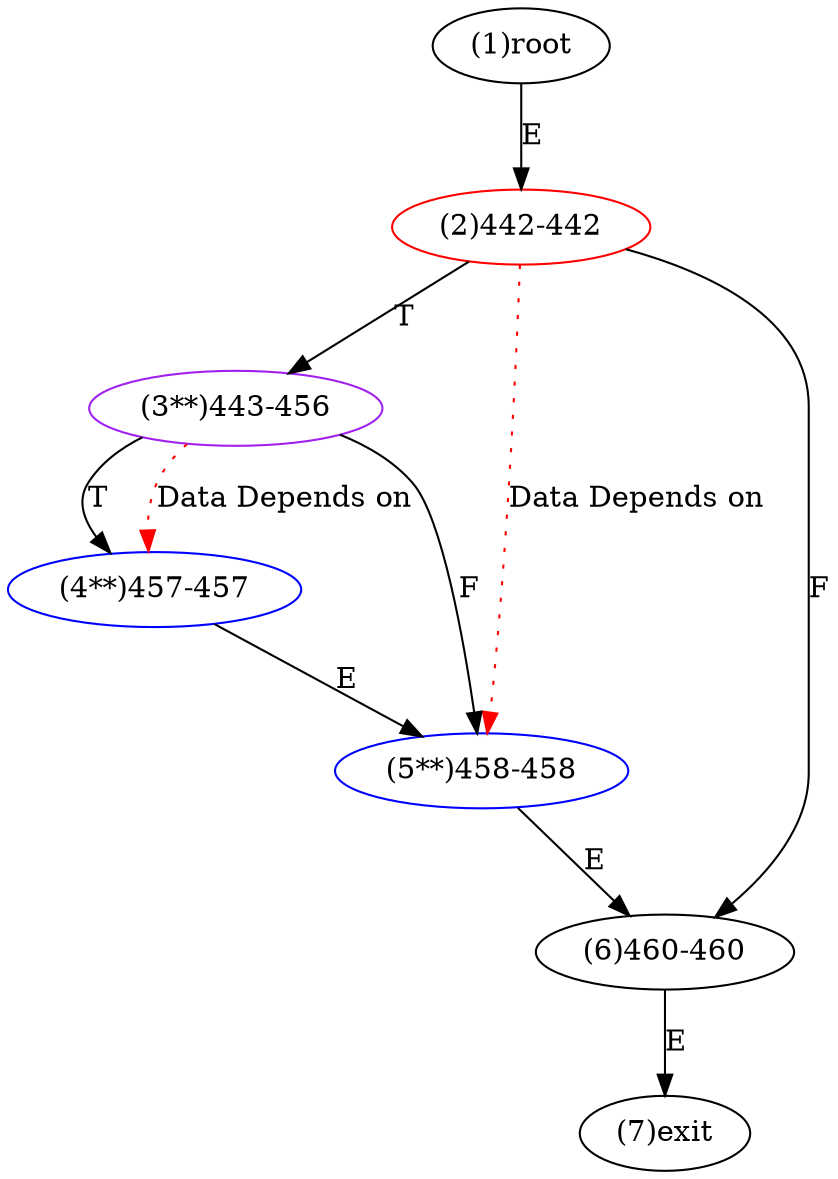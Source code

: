 digraph "" { 
1[ label="(1)root"];
2[ label="(2)442-442",color=red];
3[ label="(3**)443-456",color=purple];
4[ label="(4**)457-457",color=blue];
5[ label="(5**)458-458",color=blue];
6[ label="(6)460-460"];
7[ label="(7)exit"];
1->2[ label="E"];
2->6[ label="F"];
2->3[ label="T"];
3->5[ label="F"];
3->4[ label="T"];
4->5[ label="E"];
5->6[ label="E"];
6->7[ label="E"];
2->5[ color="red" label="Data Depends on" style = dotted ];
3->4[ color="red" label="Data Depends on" style = dotted ];
}
